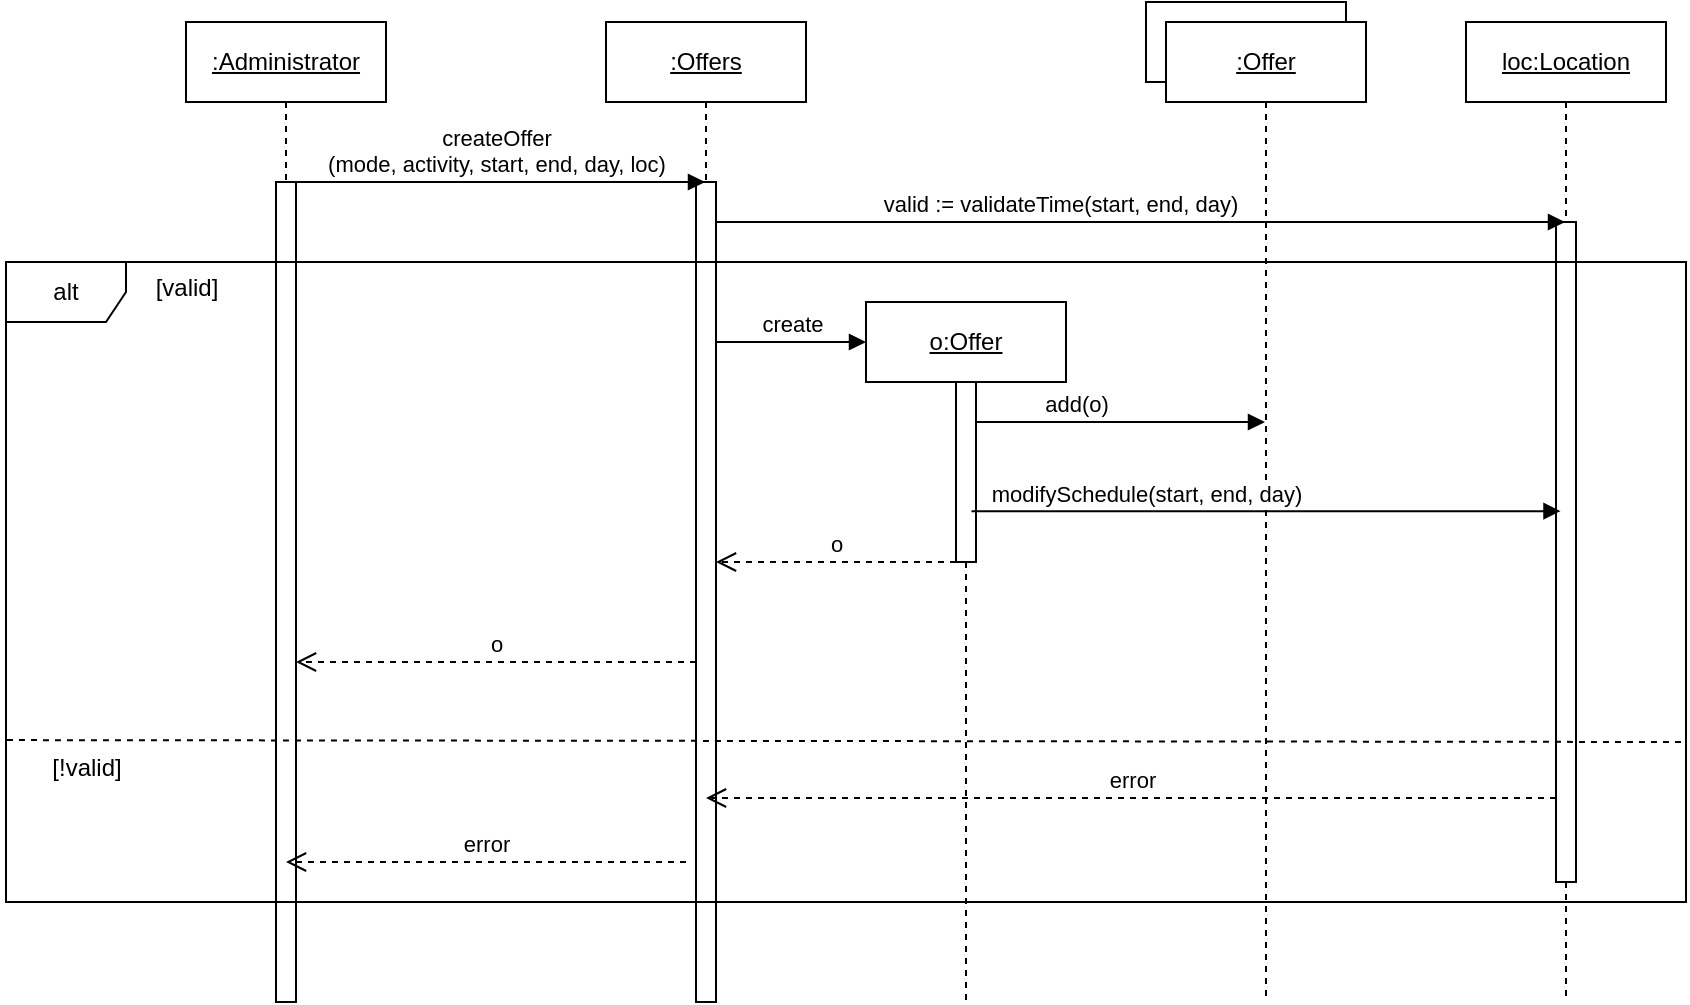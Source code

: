 <mxfile version="24.8.2">
  <diagram name="Page-1" id="T4AhWtF0UpHQR5BLpfcj">
    <mxGraphModel dx="1312" dy="792" grid="1" gridSize="10" guides="1" tooltips="1" connect="1" arrows="1" fold="1" page="1" pageScale="1" pageWidth="1169" pageHeight="827" math="0" shadow="0">
      <root>
        <mxCell id="0" />
        <mxCell id="1" parent="0" />
        <mxCell id="qjvCAup0NOJjpmu3meiY-17" value="" style="rounded=0;whiteSpace=wrap;html=1;" vertex="1" parent="1">
          <mxGeometry x="610" y="70" width="100" height="40" as="geometry" />
        </mxCell>
        <mxCell id="qjvCAup0NOJjpmu3meiY-1" value="&lt;u&gt;:Administrator&lt;/u&gt;" style="shape=umlLifeline;perimeter=lifelinePerimeter;whiteSpace=wrap;html=1;container=1;dropTarget=0;collapsible=0;recursiveResize=0;outlineConnect=0;portConstraint=eastwest;newEdgeStyle={&quot;curved&quot;:0,&quot;rounded&quot;:0};" vertex="1" parent="1">
          <mxGeometry x="130" y="80" width="100" height="490" as="geometry" />
        </mxCell>
        <mxCell id="qjvCAup0NOJjpmu3meiY-10" value="" style="html=1;points=[[0,0,0,0,5],[0,1,0,0,-5],[1,0,0,0,5],[1,1,0,0,-5]];perimeter=orthogonalPerimeter;outlineConnect=0;targetShapes=umlLifeline;portConstraint=eastwest;newEdgeStyle={&quot;curved&quot;:0,&quot;rounded&quot;:0};" vertex="1" parent="qjvCAup0NOJjpmu3meiY-1">
          <mxGeometry x="45" y="80" width="10" height="410" as="geometry" />
        </mxCell>
        <mxCell id="qjvCAup0NOJjpmu3meiY-2" value="&lt;u&gt;:Offers&lt;/u&gt;" style="shape=umlLifeline;perimeter=lifelinePerimeter;whiteSpace=wrap;html=1;container=1;dropTarget=0;collapsible=0;recursiveResize=0;outlineConnect=0;portConstraint=eastwest;newEdgeStyle={&quot;curved&quot;:0,&quot;rounded&quot;:0};" vertex="1" parent="1">
          <mxGeometry x="340" y="80" width="100" height="490" as="geometry" />
        </mxCell>
        <mxCell id="qjvCAup0NOJjpmu3meiY-11" value="" style="html=1;points=[[0,0,0,0,5],[0,1,0,0,-5],[1,0,0,0,5],[1,1,0,0,-5]];perimeter=orthogonalPerimeter;outlineConnect=0;targetShapes=umlLifeline;portConstraint=eastwest;newEdgeStyle={&quot;curved&quot;:0,&quot;rounded&quot;:0};" vertex="1" parent="qjvCAup0NOJjpmu3meiY-2">
          <mxGeometry x="45" y="80" width="10" height="410" as="geometry" />
        </mxCell>
        <mxCell id="qjvCAup0NOJjpmu3meiY-3" value="createOffer&lt;div&gt;(mode, activity, start, end, day, loc)&lt;/div&gt;" style="html=1;verticalAlign=bottom;endArrow=block;curved=0;rounded=0;" edge="1" parent="1">
          <mxGeometry x="0.002" width="80" relative="1" as="geometry">
            <mxPoint x="179.5" y="160" as="sourcePoint" />
            <mxPoint x="389.5" y="160" as="targetPoint" />
            <mxPoint as="offset" />
          </mxGeometry>
        </mxCell>
        <mxCell id="qjvCAup0NOJjpmu3meiY-7" value="&lt;u&gt;o:Offer&lt;/u&gt;" style="shape=umlLifeline;perimeter=lifelinePerimeter;whiteSpace=wrap;html=1;container=1;dropTarget=0;collapsible=0;recursiveResize=0;outlineConnect=0;portConstraint=eastwest;newEdgeStyle={&quot;curved&quot;:0,&quot;rounded&quot;:0};" vertex="1" parent="1">
          <mxGeometry x="470" y="220" width="100" height="350" as="geometry" />
        </mxCell>
        <mxCell id="qjvCAup0NOJjpmu3meiY-14" value="" style="html=1;points=[[0,0,0,0,5],[0,1,0,0,-5],[1,0,0,0,5],[1,1,0,0,-5]];perimeter=orthogonalPerimeter;outlineConnect=0;targetShapes=umlLifeline;portConstraint=eastwest;newEdgeStyle={&quot;curved&quot;:0,&quot;rounded&quot;:0};" vertex="1" parent="qjvCAup0NOJjpmu3meiY-7">
          <mxGeometry x="45" y="40" width="10" height="90" as="geometry" />
        </mxCell>
        <mxCell id="qjvCAup0NOJjpmu3meiY-8" value="create" style="html=1;verticalAlign=bottom;endArrow=block;curved=0;rounded=0;" edge="1" parent="1">
          <mxGeometry width="80" relative="1" as="geometry">
            <mxPoint x="395" y="240" as="sourcePoint" />
            <mxPoint x="470" y="240" as="targetPoint" />
            <mxPoint as="offset" />
          </mxGeometry>
        </mxCell>
        <mxCell id="qjvCAup0NOJjpmu3meiY-9" value="o" style="html=1;verticalAlign=bottom;endArrow=open;dashed=1;endSize=8;curved=0;rounded=0;" edge="1" parent="1">
          <mxGeometry relative="1" as="geometry">
            <mxPoint x="515" y="350" as="sourcePoint" />
            <mxPoint x="395" y="350" as="targetPoint" />
            <Array as="points">
              <mxPoint x="440" y="350" />
            </Array>
          </mxGeometry>
        </mxCell>
        <mxCell id="qjvCAup0NOJjpmu3meiY-15" value="&lt;u&gt;:Offer&lt;/u&gt;" style="shape=umlLifeline;perimeter=lifelinePerimeter;whiteSpace=wrap;html=1;container=1;dropTarget=0;collapsible=0;recursiveResize=0;outlineConnect=0;portConstraint=eastwest;newEdgeStyle={&quot;curved&quot;:0,&quot;rounded&quot;:0};" vertex="1" parent="1">
          <mxGeometry x="620" y="80" width="100" height="490" as="geometry" />
        </mxCell>
        <mxCell id="qjvCAup0NOJjpmu3meiY-18" value="add(o)" style="html=1;verticalAlign=bottom;endArrow=block;curved=0;rounded=0;exitX=1;exitY=1;exitDx=0;exitDy=-5;exitPerimeter=0;" edge="1" parent="1">
          <mxGeometry x="-0.308" width="80" relative="1" as="geometry">
            <mxPoint x="525" y="280" as="sourcePoint" />
            <mxPoint x="669.5" y="280" as="targetPoint" />
            <mxPoint as="offset" />
          </mxGeometry>
        </mxCell>
        <mxCell id="qjvCAup0NOJjpmu3meiY-20" value="o" style="html=1;verticalAlign=bottom;endArrow=open;dashed=1;endSize=8;curved=0;rounded=0;" edge="1" parent="1" source="qjvCAup0NOJjpmu3meiY-11" target="qjvCAup0NOJjpmu3meiY-10">
          <mxGeometry relative="1" as="geometry">
            <mxPoint x="380" y="400" as="sourcePoint" />
            <mxPoint x="190" y="400" as="targetPoint" />
            <Array as="points">
              <mxPoint x="315" y="400" />
            </Array>
          </mxGeometry>
        </mxCell>
        <mxCell id="qjvCAup0NOJjpmu3meiY-28" value="&lt;u&gt;loc:Location&lt;/u&gt;" style="shape=umlLifeline;perimeter=lifelinePerimeter;whiteSpace=wrap;html=1;container=1;dropTarget=0;collapsible=0;recursiveResize=0;outlineConnect=0;portConstraint=eastwest;newEdgeStyle={&quot;curved&quot;:0,&quot;rounded&quot;:0};" vertex="1" parent="1">
          <mxGeometry x="770" y="80" width="100" height="490" as="geometry" />
        </mxCell>
        <mxCell id="qjvCAup0NOJjpmu3meiY-31" value="" style="html=1;points=[[0,0,0,0,5],[0,1,0,0,-5],[1,0,0,0,5],[1,1,0,0,-5]];perimeter=orthogonalPerimeter;outlineConnect=0;targetShapes=umlLifeline;portConstraint=eastwest;newEdgeStyle={&quot;curved&quot;:0,&quot;rounded&quot;:0};" vertex="1" parent="qjvCAup0NOJjpmu3meiY-28">
          <mxGeometry x="45" y="100" width="10" height="330" as="geometry" />
        </mxCell>
        <mxCell id="qjvCAup0NOJjpmu3meiY-29" value="modifySchedule(start, end, day)" style="html=1;verticalAlign=bottom;endArrow=block;curved=0;rounded=0;" edge="1" parent="1">
          <mxGeometry x="-0.409" width="80" relative="1" as="geometry">
            <mxPoint x="522.75" y="324.57" as="sourcePoint" />
            <mxPoint x="817.25" y="324.57" as="targetPoint" />
            <mxPoint as="offset" />
          </mxGeometry>
        </mxCell>
        <mxCell id="qjvCAup0NOJjpmu3meiY-30" value="&lt;span style=&quot;text-align: left;&quot;&gt;valid := validateTime(start, end, day)&lt;/span&gt;" style="html=1;verticalAlign=bottom;endArrow=block;curved=0;rounded=0;" edge="1" parent="1" source="qjvCAup0NOJjpmu3meiY-11">
          <mxGeometry x="-0.19" width="80" relative="1" as="geometry">
            <mxPoint x="400" y="180" as="sourcePoint" />
            <mxPoint x="819.5" y="180" as="targetPoint" />
            <mxPoint as="offset" />
          </mxGeometry>
        </mxCell>
        <mxCell id="qjvCAup0NOJjpmu3meiY-32" value="alt" style="shape=umlFrame;whiteSpace=wrap;html=1;pointerEvents=0;" vertex="1" parent="1">
          <mxGeometry x="40" y="200" width="840" height="320" as="geometry" />
        </mxCell>
        <mxCell id="qjvCAup0NOJjpmu3meiY-33" value="[valid]" style="text;html=1;align=center;verticalAlign=middle;resizable=0;points=[];autosize=1;strokeColor=none;fillColor=none;" vertex="1" parent="1">
          <mxGeometry x="105" y="198" width="50" height="30" as="geometry" />
        </mxCell>
        <mxCell id="qjvCAup0NOJjpmu3meiY-34" value="" style="html=1;verticalAlign=bottom;endArrow=none;dashed=1;endSize=8;curved=0;rounded=0;entryX=-0.002;entryY=0.747;entryDx=0;entryDy=0;entryPerimeter=0;exitX=0.997;exitY=0.75;exitDx=0;exitDy=0;exitPerimeter=0;elbow=vertical;endFill=0;" edge="1" parent="1" source="qjvCAup0NOJjpmu3meiY-32" target="qjvCAup0NOJjpmu3meiY-32">
          <mxGeometry relative="1" as="geometry">
            <mxPoint x="450" y="440" as="sourcePoint" />
            <mxPoint x="370" y="440" as="targetPoint" />
          </mxGeometry>
        </mxCell>
        <mxCell id="qjvCAup0NOJjpmu3meiY-35" value="[!valid]" style="text;html=1;align=center;verticalAlign=middle;resizable=0;points=[];autosize=1;strokeColor=none;fillColor=none;" vertex="1" parent="1">
          <mxGeometry x="50" y="438" width="60" height="30" as="geometry" />
        </mxCell>
        <mxCell id="qjvCAup0NOJjpmu3meiY-36" value="error" style="html=1;verticalAlign=bottom;endArrow=open;dashed=1;endSize=8;curved=0;rounded=0;" edge="1" parent="1" source="qjvCAup0NOJjpmu3meiY-31">
          <mxGeometry relative="1" as="geometry">
            <mxPoint x="510" y="468" as="sourcePoint" />
            <mxPoint x="390" y="468" as="targetPoint" />
            <Array as="points">
              <mxPoint x="435" y="468" />
            </Array>
          </mxGeometry>
        </mxCell>
        <mxCell id="qjvCAup0NOJjpmu3meiY-37" value="error" style="html=1;verticalAlign=bottom;endArrow=open;dashed=1;endSize=8;curved=0;rounded=0;" edge="1" parent="1">
          <mxGeometry relative="1" as="geometry">
            <mxPoint x="380" y="500" as="sourcePoint" />
            <mxPoint x="180" y="500" as="targetPoint" />
            <Array as="points">
              <mxPoint x="310" y="500" />
            </Array>
          </mxGeometry>
        </mxCell>
      </root>
    </mxGraphModel>
  </diagram>
</mxfile>
